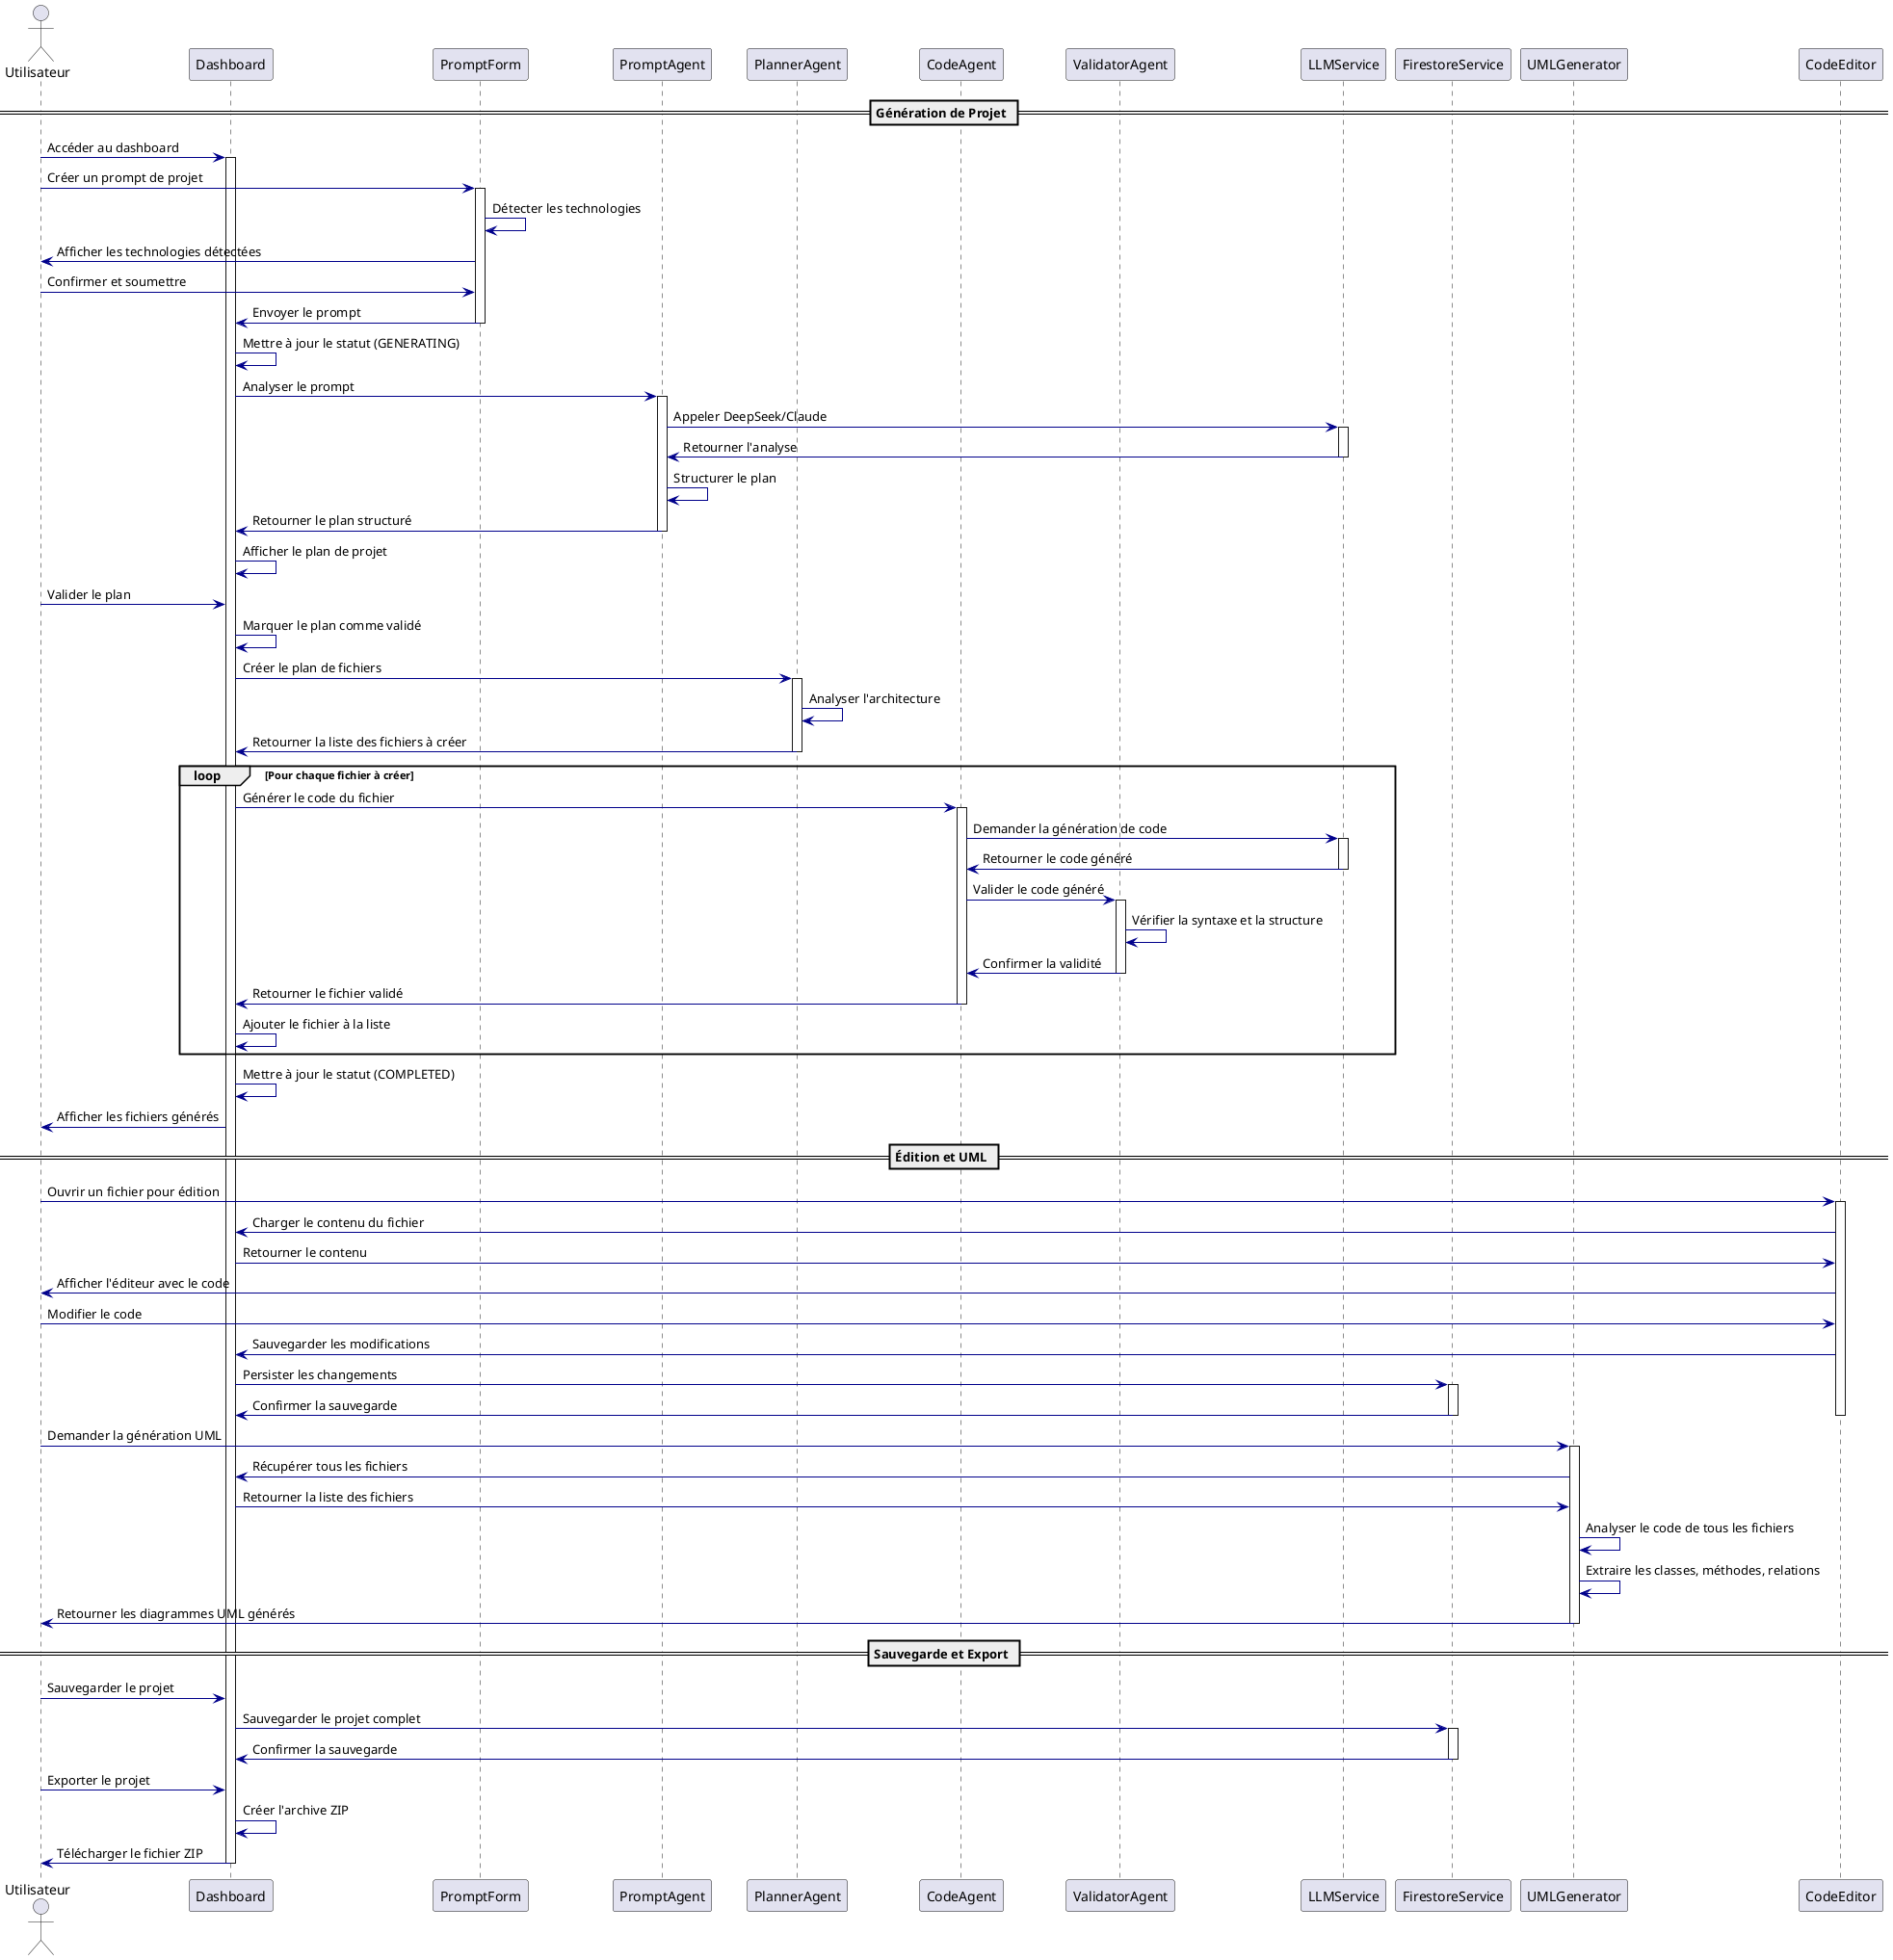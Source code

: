 @startuml "Diagramme de Séquence - Génération de Projet"

!define RECTANGLE class

' Configuration du diagramme
skinparam sequence {
    BackgroundColor LightBlue
    BorderColor DarkBlue
    ArrowColor DarkBlue
}

actor "Utilisateur" as User
participant "Dashboard" as Dashboard
participant "PromptForm" as PromptForm
participant "PromptAgent" as PromptAgent
participant "PlannerAgent" as PlannerAgent
participant "CodeAgent" as CodeAgent
participant "ValidatorAgent" as ValidatorAgent
participant "LLMService" as LLMService
participant "FirestoreService" as Firestore
participant "UMLGenerator" as UMLGen
participant "CodeEditor" as Editor

== Génération de Projet ==

User -> Dashboard: Accéder au dashboard
activate Dashboard

User -> PromptForm: Créer un prompt de projet
activate PromptForm

PromptForm -> PromptForm: Détecter les technologies
PromptForm -> User: Afficher les technologies détectées

User -> PromptForm: Confirmer et soumettre
PromptForm -> Dashboard: Envoyer le prompt
deactivate PromptForm

Dashboard -> Dashboard: Mettre à jour le statut (GENERATING)

Dashboard -> PromptAgent: Analyser le prompt
activate PromptAgent

PromptAgent -> LLMService: Appeler DeepSeek/Claude
activate LLMService
LLMService -> PromptAgent: Retourner l'analyse
deactivate LLMService

PromptAgent -> PromptAgent: Structurer le plan
PromptAgent -> Dashboard: Retourner le plan structuré
deactivate PromptAgent

Dashboard -> Dashboard: Afficher le plan de projet

User -> Dashboard: Valider le plan
Dashboard -> Dashboard: Marquer le plan comme validé

Dashboard -> PlannerAgent: Créer le plan de fichiers
activate PlannerAgent

PlannerAgent -> PlannerAgent: Analyser l'architecture
PlannerAgent -> Dashboard: Retourner la liste des fichiers à créer
deactivate PlannerAgent

loop Pour chaque fichier à créer
    Dashboard -> CodeAgent: Générer le code du fichier
    activate CodeAgent
    
    CodeAgent -> LLMService: Demander la génération de code
    activate LLMService
    LLMService -> CodeAgent: Retourner le code généré
    deactivate LLMService
    
    CodeAgent -> ValidatorAgent: Valider le code généré
    activate ValidatorAgent
    ValidatorAgent -> ValidatorAgent: Vérifier la syntaxe et la structure
    ValidatorAgent -> CodeAgent: Confirmer la validité
    deactivate ValidatorAgent
    
    CodeAgent -> Dashboard: Retourner le fichier validé
    deactivate CodeAgent
    
    Dashboard -> Dashboard: Ajouter le fichier à la liste
end

Dashboard -> Dashboard: Mettre à jour le statut (COMPLETED)
Dashboard -> User: Afficher les fichiers générés

== Édition et UML ==

User -> Editor: Ouvrir un fichier pour édition
activate Editor
Editor -> Dashboard: Charger le contenu du fichier
Dashboard -> Editor: Retourner le contenu
Editor -> User: Afficher l'éditeur avec le code

User -> Editor: Modifier le code
Editor -> Dashboard: Sauvegarder les modifications
Dashboard -> Firestore: Persister les changements
activate Firestore
Firestore -> Dashboard: Confirmer la sauvegarde
deactivate Firestore
deactivate Editor

User -> UMLGen: Demander la génération UML
activate UMLGen

UMLGen -> Dashboard: Récupérer tous les fichiers
Dashboard -> UMLGen: Retourner la liste des fichiers

UMLGen -> UMLGen: Analyser le code de tous les fichiers
UMLGen -> UMLGen: Extraire les classes, méthodes, relations

UMLGen -> User: Retourner les diagrammes UML générés
deactivate UMLGen

== Sauvegarde et Export ==

User -> Dashboard: Sauvegarder le projet
Dashboard -> Firestore: Sauvegarder le projet complet
activate Firestore
Firestore -> Dashboard: Confirmer la sauvegarde
deactivate Firestore

User -> Dashboard: Exporter le projet
Dashboard -> Dashboard: Créer l'archive ZIP
Dashboard -> User: Télécharger le fichier ZIP

deactivate Dashboard

@enduml 